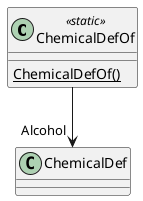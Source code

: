 @startuml
class ChemicalDefOf <<static>> {
    {static} ChemicalDefOf()
}
ChemicalDefOf --> "Alcohol" ChemicalDef
@enduml
